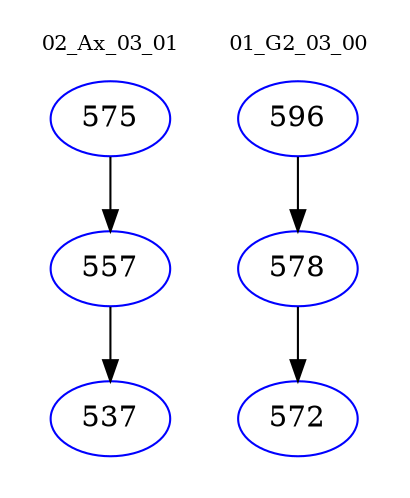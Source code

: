 digraph{
subgraph cluster_0 {
color = white
label = "02_Ax_03_01";
fontsize=10;
T0_575 [label="575", color="blue"]
T0_575 -> T0_557 [color="black"]
T0_557 [label="557", color="blue"]
T0_557 -> T0_537 [color="black"]
T0_537 [label="537", color="blue"]
}
subgraph cluster_1 {
color = white
label = "01_G2_03_00";
fontsize=10;
T1_596 [label="596", color="blue"]
T1_596 -> T1_578 [color="black"]
T1_578 [label="578", color="blue"]
T1_578 -> T1_572 [color="black"]
T1_572 [label="572", color="blue"]
}
}
